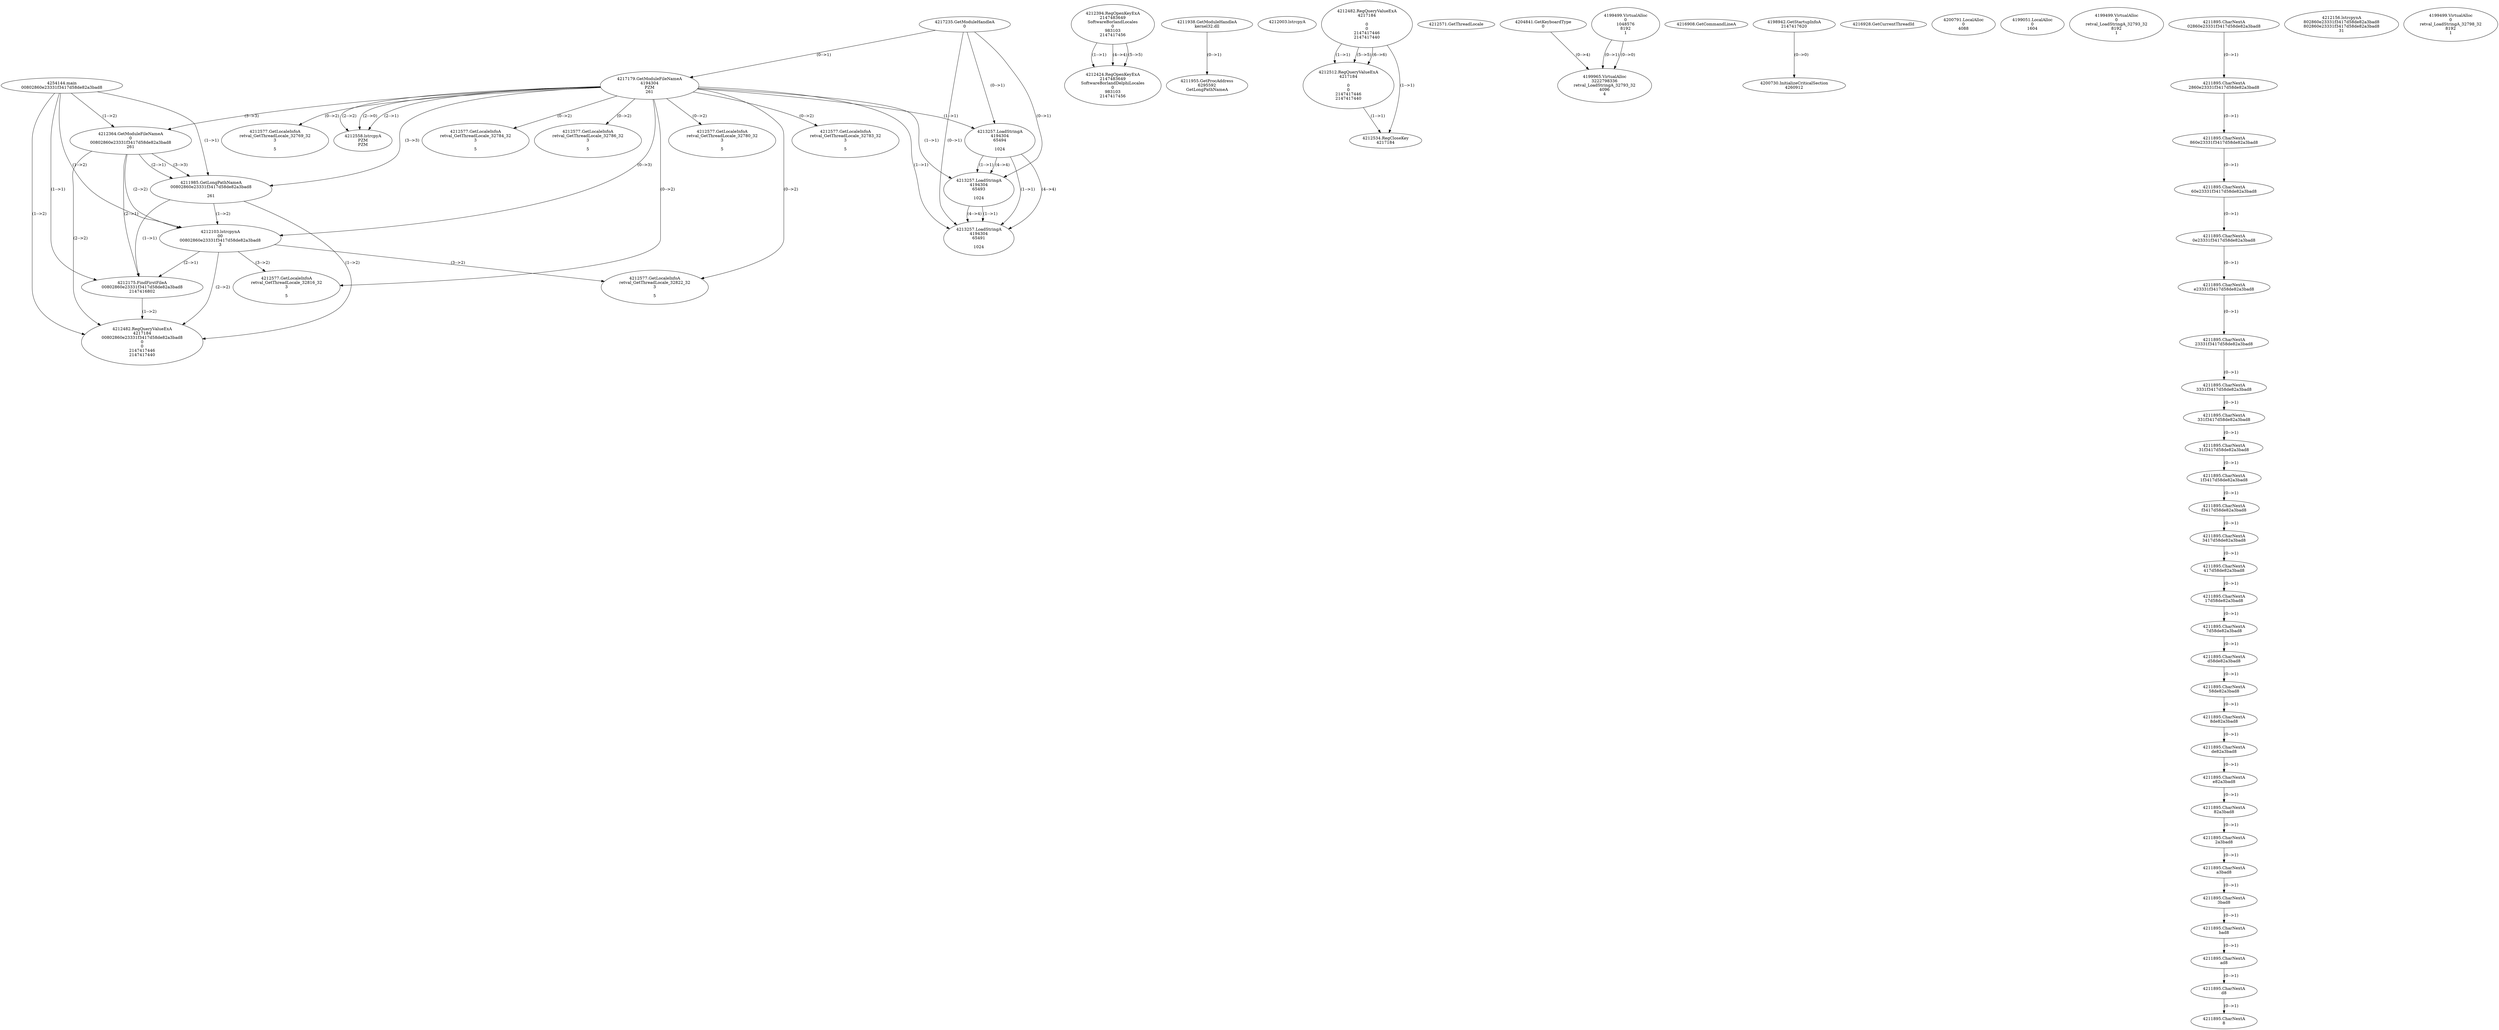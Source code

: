 // Global SCDG with merge call
digraph {
	0 [label="4254144.main
00802860e23331f3417d58de82a3bad8"]
	1 [label="4217235.GetModuleHandleA
0"]
	2 [label="4217179.GetModuleFileNameA
4194304
PZM
261"]
	1 -> 2 [label="(0-->1)"]
	3 [label="4212364.GetModuleFileNameA
0
00802860e23331f3417d58de82a3bad8
261"]
	0 -> 3 [label="(1-->2)"]
	2 -> 3 [label="(3-->3)"]
	4 [label="4212394.RegOpenKeyExA
2147483649
Software\Borland\Locales
0
983103
2147417456"]
	5 [label="4211938.GetModuleHandleA
kernel32.dll"]
	6 [label="4211955.GetProcAddress
6295592
GetLongPathNameA"]
	5 -> 6 [label="(0-->1)"]
	7 [label="4211985.GetLongPathNameA
00802860e23331f3417d58de82a3bad8

261"]
	0 -> 7 [label="(1-->1)"]
	3 -> 7 [label="(2-->1)"]
	2 -> 7 [label="(3-->3)"]
	3 -> 7 [label="(3-->3)"]
	8 [label="4212003.lstrcpyA

"]
	9 [label="4212482.RegQueryValueExA
4217184

0
0
2147417446
2147417440"]
	10 [label="4212512.RegQueryValueExA
4217184

0
0
2147417446
2147417440"]
	9 -> 10 [label="(1-->1)"]
	9 -> 10 [label="(5-->5)"]
	9 -> 10 [label="(6-->6)"]
	11 [label="4212534.RegCloseKey
4217184"]
	9 -> 11 [label="(1-->1)"]
	10 -> 11 [label="(1-->1)"]
	12 [label="4212558.lstrcpyA
PZM
PZM"]
	2 -> 12 [label="(2-->1)"]
	2 -> 12 [label="(2-->2)"]
	2 -> 12 [label="(2-->0)"]
	13 [label="4212571.GetThreadLocale
"]
	14 [label="4212577.GetLocaleInfoA
retval_GetThreadLocale_32784_32
3

5"]
	2 -> 14 [label="(0-->2)"]
	15 [label="4204841.GetKeyboardType
0"]
	16 [label="4216908.GetCommandLineA
"]
	17 [label="4198942.GetStartupInfoA
2147417620"]
	18 [label="4216928.GetCurrentThreadId
"]
	19 [label="4213257.LoadStringA
4194304
65494

1024"]
	1 -> 19 [label="(0-->1)"]
	2 -> 19 [label="(1-->1)"]
	20 [label="4200730.InitializeCriticalSection
4260912"]
	17 -> 20 [label="(0-->0)"]
	21 [label="4200791.LocalAlloc
0
4088"]
	22 [label="4199499.VirtualAlloc
0
1048576
8192
1"]
	23 [label="4199051.LocalAlloc
0
1604"]
	24 [label="4212424.RegOpenKeyExA
2147483649
Software\Borland\Delphi\Locales
0
983103
2147417456"]
	4 -> 24 [label="(1-->1)"]
	4 -> 24 [label="(4-->4)"]
	4 -> 24 [label="(5-->5)"]
	25 [label="4212577.GetLocaleInfoA
retval_GetThreadLocale_32786_32
3

5"]
	2 -> 25 [label="(0-->2)"]
	26 [label="4212577.GetLocaleInfoA
retval_GetThreadLocale_32780_32
3

5"]
	2 -> 26 [label="(0-->2)"]
	27 [label="4213257.LoadStringA
4194304
65493

1024"]
	1 -> 27 [label="(0-->1)"]
	2 -> 27 [label="(1-->1)"]
	19 -> 27 [label="(1-->1)"]
	19 -> 27 [label="(4-->4)"]
	28 [label="4199499.VirtualAlloc
0
retval_LoadStringA_32793_32
8192
1"]
	29 [label="4212103.lstrcpynA
00
00802860e23331f3417d58de82a3bad8
3"]
	0 -> 29 [label="(1-->2)"]
	3 -> 29 [label="(2-->2)"]
	7 -> 29 [label="(1-->2)"]
	2 -> 29 [label="(0-->3)"]
	30 [label="4211895.CharNextA
02860e23331f3417d58de82a3bad8"]
	31 [label="4211895.CharNextA
2860e23331f3417d58de82a3bad8"]
	30 -> 31 [label="(0-->1)"]
	32 [label="4211895.CharNextA
860e23331f3417d58de82a3bad8"]
	31 -> 32 [label="(0-->1)"]
	33 [label="4211895.CharNextA
60e23331f3417d58de82a3bad8"]
	32 -> 33 [label="(0-->1)"]
	34 [label="4211895.CharNextA
0e23331f3417d58de82a3bad8"]
	33 -> 34 [label="(0-->1)"]
	35 [label="4211895.CharNextA
e23331f3417d58de82a3bad8"]
	34 -> 35 [label="(0-->1)"]
	36 [label="4211895.CharNextA
23331f3417d58de82a3bad8"]
	35 -> 36 [label="(0-->1)"]
	37 [label="4211895.CharNextA
3331f3417d58de82a3bad8"]
	36 -> 37 [label="(0-->1)"]
	38 [label="4211895.CharNextA
331f3417d58de82a3bad8"]
	37 -> 38 [label="(0-->1)"]
	39 [label="4211895.CharNextA
31f3417d58de82a3bad8"]
	38 -> 39 [label="(0-->1)"]
	40 [label="4211895.CharNextA
1f3417d58de82a3bad8"]
	39 -> 40 [label="(0-->1)"]
	41 [label="4211895.CharNextA
f3417d58de82a3bad8"]
	40 -> 41 [label="(0-->1)"]
	42 [label="4211895.CharNextA
3417d58de82a3bad8"]
	41 -> 42 [label="(0-->1)"]
	43 [label="4211895.CharNextA
417d58de82a3bad8"]
	42 -> 43 [label="(0-->1)"]
	44 [label="4211895.CharNextA
17d58de82a3bad8"]
	43 -> 44 [label="(0-->1)"]
	45 [label="4211895.CharNextA
7d58de82a3bad8"]
	44 -> 45 [label="(0-->1)"]
	46 [label="4211895.CharNextA
d58de82a3bad8"]
	45 -> 46 [label="(0-->1)"]
	47 [label="4211895.CharNextA
58de82a3bad8"]
	46 -> 47 [label="(0-->1)"]
	48 [label="4211895.CharNextA
8de82a3bad8"]
	47 -> 48 [label="(0-->1)"]
	49 [label="4211895.CharNextA
de82a3bad8"]
	48 -> 49 [label="(0-->1)"]
	50 [label="4211895.CharNextA
e82a3bad8"]
	49 -> 50 [label="(0-->1)"]
	51 [label="4211895.CharNextA
82a3bad8"]
	50 -> 51 [label="(0-->1)"]
	52 [label="4211895.CharNextA
2a3bad8"]
	51 -> 52 [label="(0-->1)"]
	53 [label="4211895.CharNextA
a3bad8"]
	52 -> 53 [label="(0-->1)"]
	54 [label="4211895.CharNextA
3bad8"]
	53 -> 54 [label="(0-->1)"]
	55 [label="4211895.CharNextA
bad8"]
	54 -> 55 [label="(0-->1)"]
	56 [label="4211895.CharNextA
ad8"]
	55 -> 56 [label="(0-->1)"]
	57 [label="4211895.CharNextA
d8"]
	56 -> 57 [label="(0-->1)"]
	58 [label="4211895.CharNextA
8"]
	57 -> 58 [label="(0-->1)"]
	59 [label="4212156.lstrcpynA
802860e23331f3417d58de82a3bad8
802860e23331f3417d58de82a3bad8
31"]
	60 [label="4212175.FindFirstFileA
00802860e23331f3417d58de82a3bad8
2147416802"]
	0 -> 60 [label="(1-->1)"]
	3 -> 60 [label="(2-->1)"]
	7 -> 60 [label="(1-->1)"]
	29 -> 60 [label="(2-->1)"]
	61 [label="4212482.RegQueryValueExA
4217184
00802860e23331f3417d58de82a3bad8
0
0
2147417446
2147417440"]
	0 -> 61 [label="(1-->2)"]
	3 -> 61 [label="(2-->2)"]
	7 -> 61 [label="(1-->2)"]
	29 -> 61 [label="(2-->2)"]
	60 -> 61 [label="(1-->2)"]
	62 [label="4212577.GetLocaleInfoA
retval_GetThreadLocale_32816_32
3

5"]
	2 -> 62 [label="(0-->2)"]
	29 -> 62 [label="(3-->2)"]
	63 [label="4213257.LoadStringA
4194304
65491

1024"]
	1 -> 63 [label="(0-->1)"]
	2 -> 63 [label="(1-->1)"]
	19 -> 63 [label="(1-->1)"]
	27 -> 63 [label="(1-->1)"]
	19 -> 63 [label="(4-->4)"]
	27 -> 63 [label="(4-->4)"]
	64 [label="4199965.VirtualAlloc
3222798336
retval_LoadStringA_32793_32
4096
4"]
	22 -> 64 [label="(0-->1)"]
	15 -> 64 [label="(0-->4)"]
	22 -> 64 [label="(0-->0)"]
	65 [label="4212577.GetLocaleInfoA
retval_GetThreadLocale_32783_32
3

5"]
	2 -> 65 [label="(0-->2)"]
	66 [label="4212577.GetLocaleInfoA
retval_GetThreadLocale_32822_32
3

5"]
	2 -> 66 [label="(0-->2)"]
	29 -> 66 [label="(3-->2)"]
	67 [label="4199499.VirtualAlloc
0
retval_LoadStringA_32798_32
8192
1"]
	68 [label="4212577.GetLocaleInfoA
retval_GetThreadLocale_32769_32
3

5"]
	2 -> 68 [label="(0-->2)"]
}
